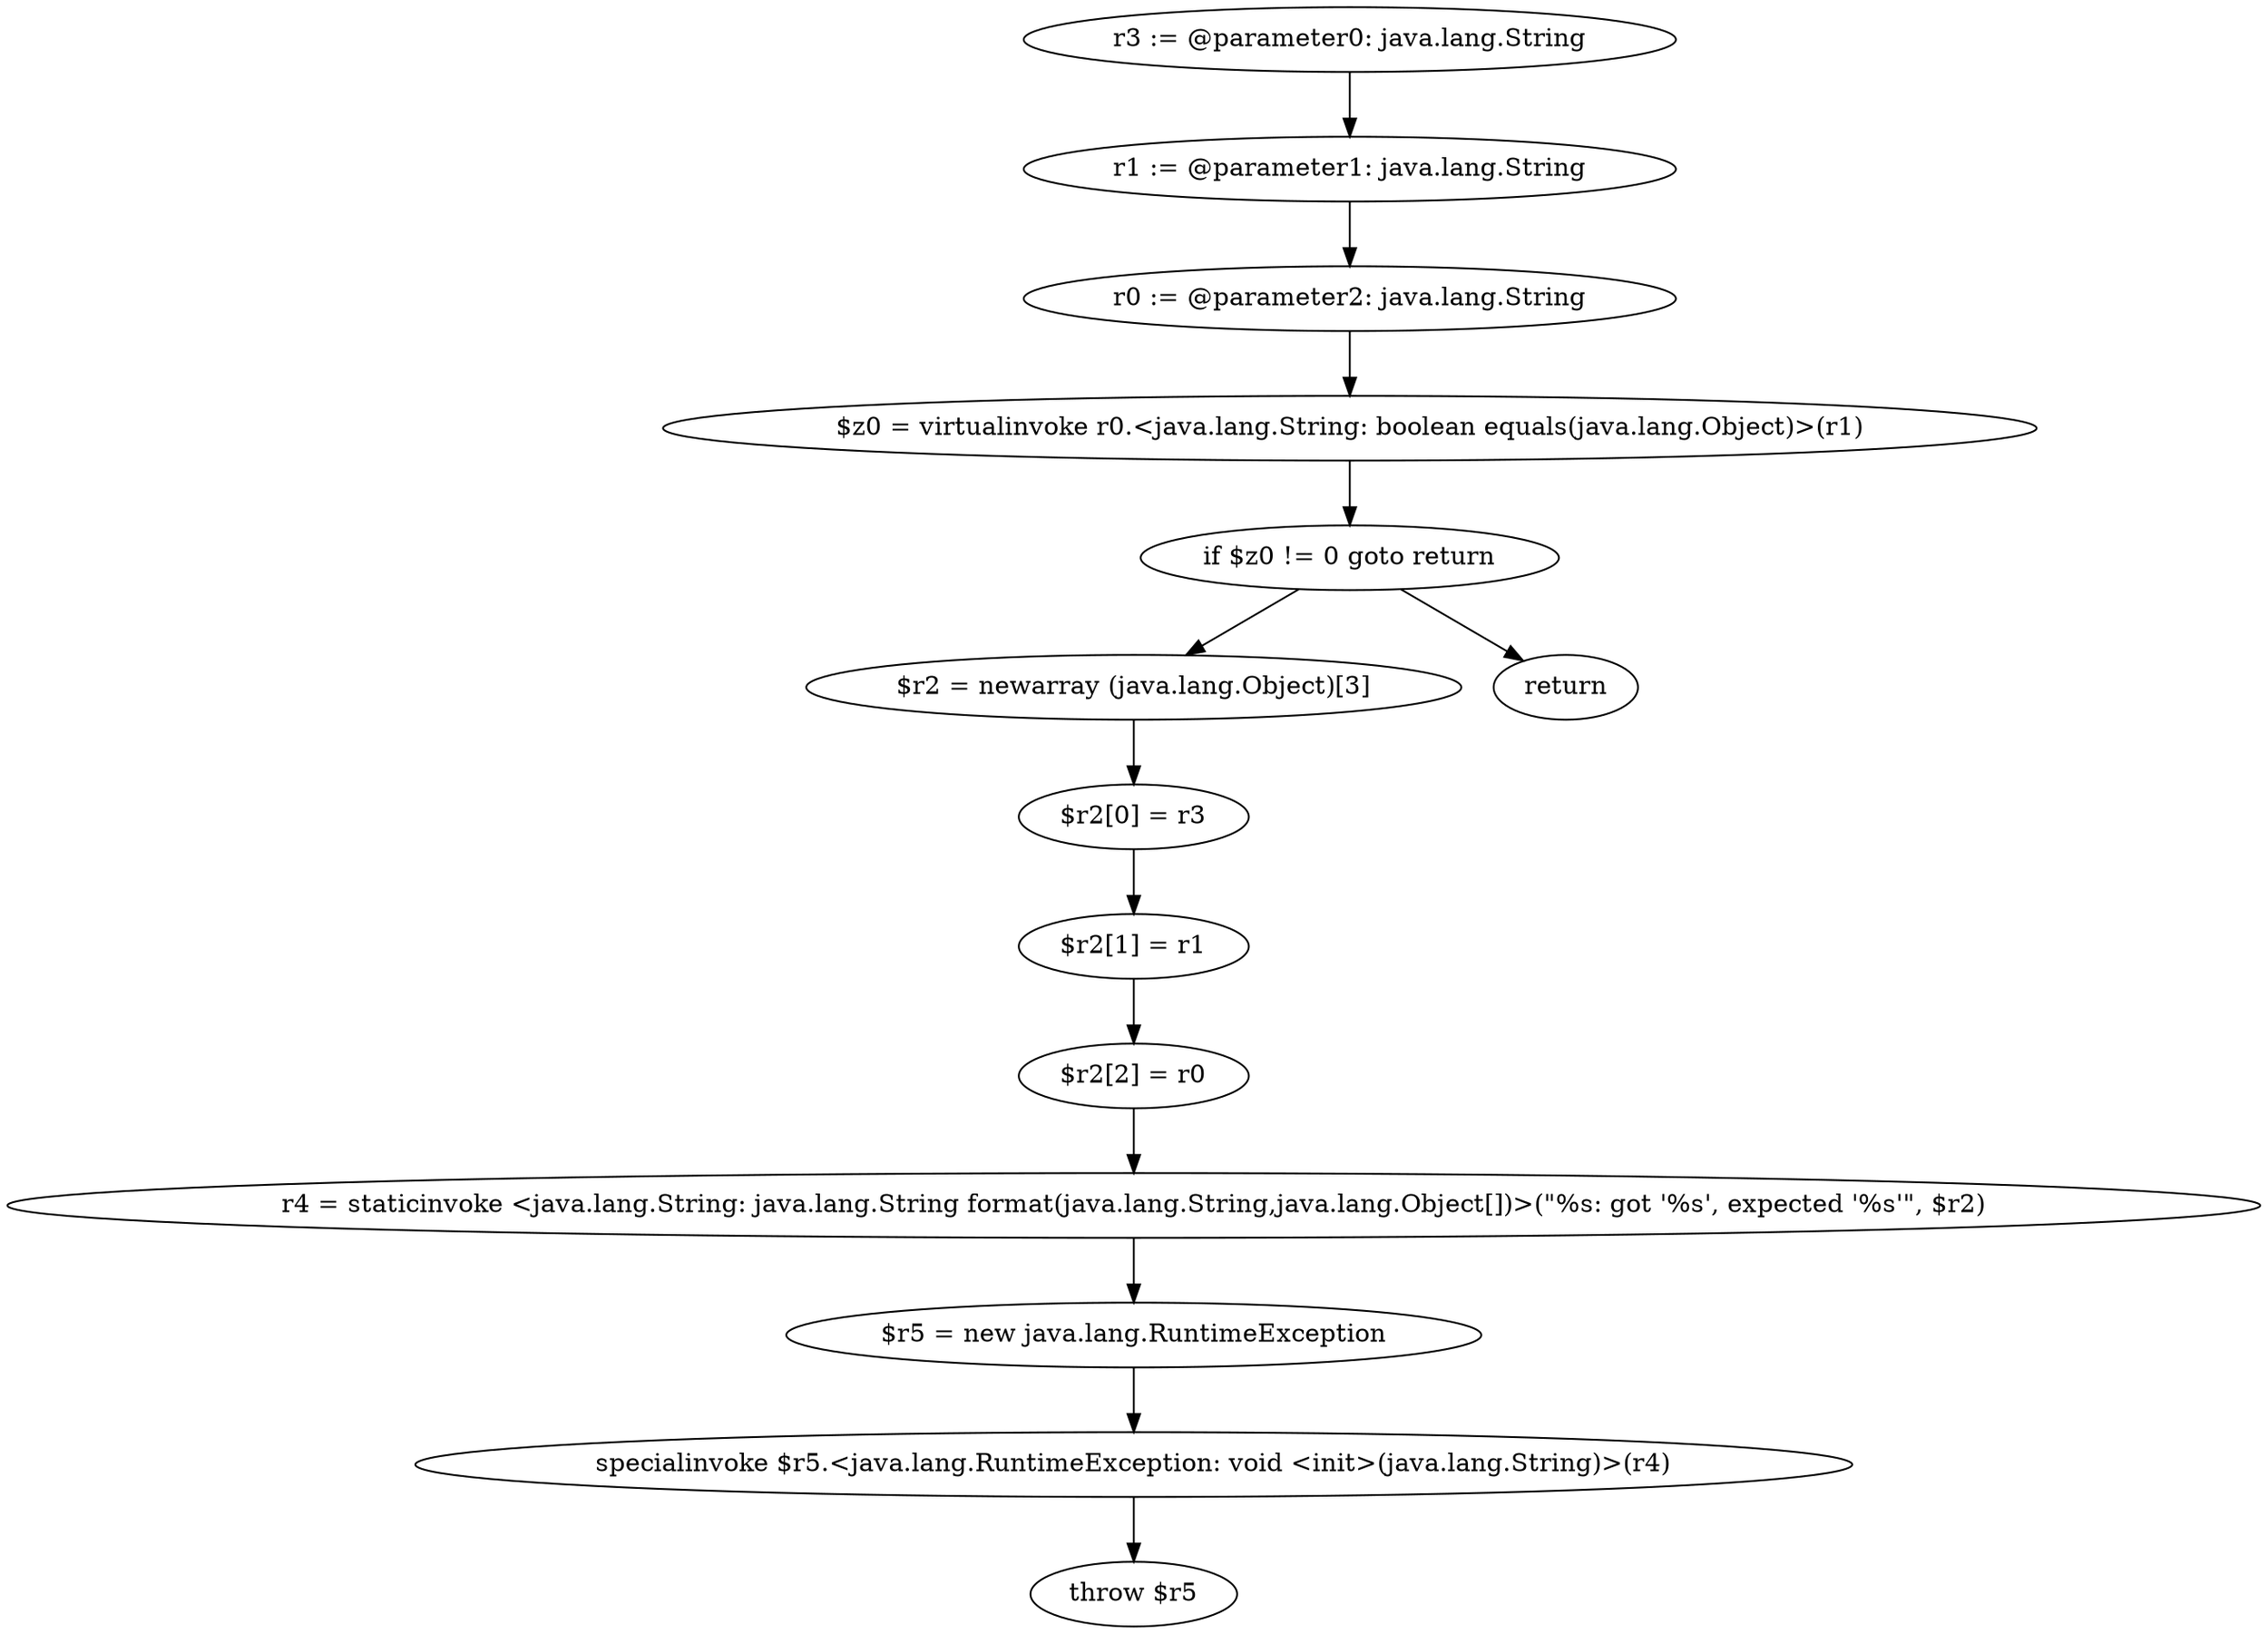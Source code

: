digraph "unitGraph" {
    "r3 := @parameter0: java.lang.String"
    "r1 := @parameter1: java.lang.String"
    "r0 := @parameter2: java.lang.String"
    "$z0 = virtualinvoke r0.<java.lang.String: boolean equals(java.lang.Object)>(r1)"
    "if $z0 != 0 goto return"
    "$r2 = newarray (java.lang.Object)[3]"
    "$r2[0] = r3"
    "$r2[1] = r1"
    "$r2[2] = r0"
    "r4 = staticinvoke <java.lang.String: java.lang.String format(java.lang.String,java.lang.Object[])>(\"%s: got \'%s\', expected \'%s\'\", $r2)"
    "$r5 = new java.lang.RuntimeException"
    "specialinvoke $r5.<java.lang.RuntimeException: void <init>(java.lang.String)>(r4)"
    "throw $r5"
    "return"
    "r3 := @parameter0: java.lang.String"->"r1 := @parameter1: java.lang.String";
    "r1 := @parameter1: java.lang.String"->"r0 := @parameter2: java.lang.String";
    "r0 := @parameter2: java.lang.String"->"$z0 = virtualinvoke r0.<java.lang.String: boolean equals(java.lang.Object)>(r1)";
    "$z0 = virtualinvoke r0.<java.lang.String: boolean equals(java.lang.Object)>(r1)"->"if $z0 != 0 goto return";
    "if $z0 != 0 goto return"->"$r2 = newarray (java.lang.Object)[3]";
    "if $z0 != 0 goto return"->"return";
    "$r2 = newarray (java.lang.Object)[3]"->"$r2[0] = r3";
    "$r2[0] = r3"->"$r2[1] = r1";
    "$r2[1] = r1"->"$r2[2] = r0";
    "$r2[2] = r0"->"r4 = staticinvoke <java.lang.String: java.lang.String format(java.lang.String,java.lang.Object[])>(\"%s: got \'%s\', expected \'%s\'\", $r2)";
    "r4 = staticinvoke <java.lang.String: java.lang.String format(java.lang.String,java.lang.Object[])>(\"%s: got \'%s\', expected \'%s\'\", $r2)"->"$r5 = new java.lang.RuntimeException";
    "$r5 = new java.lang.RuntimeException"->"specialinvoke $r5.<java.lang.RuntimeException: void <init>(java.lang.String)>(r4)";
    "specialinvoke $r5.<java.lang.RuntimeException: void <init>(java.lang.String)>(r4)"->"throw $r5";
}
